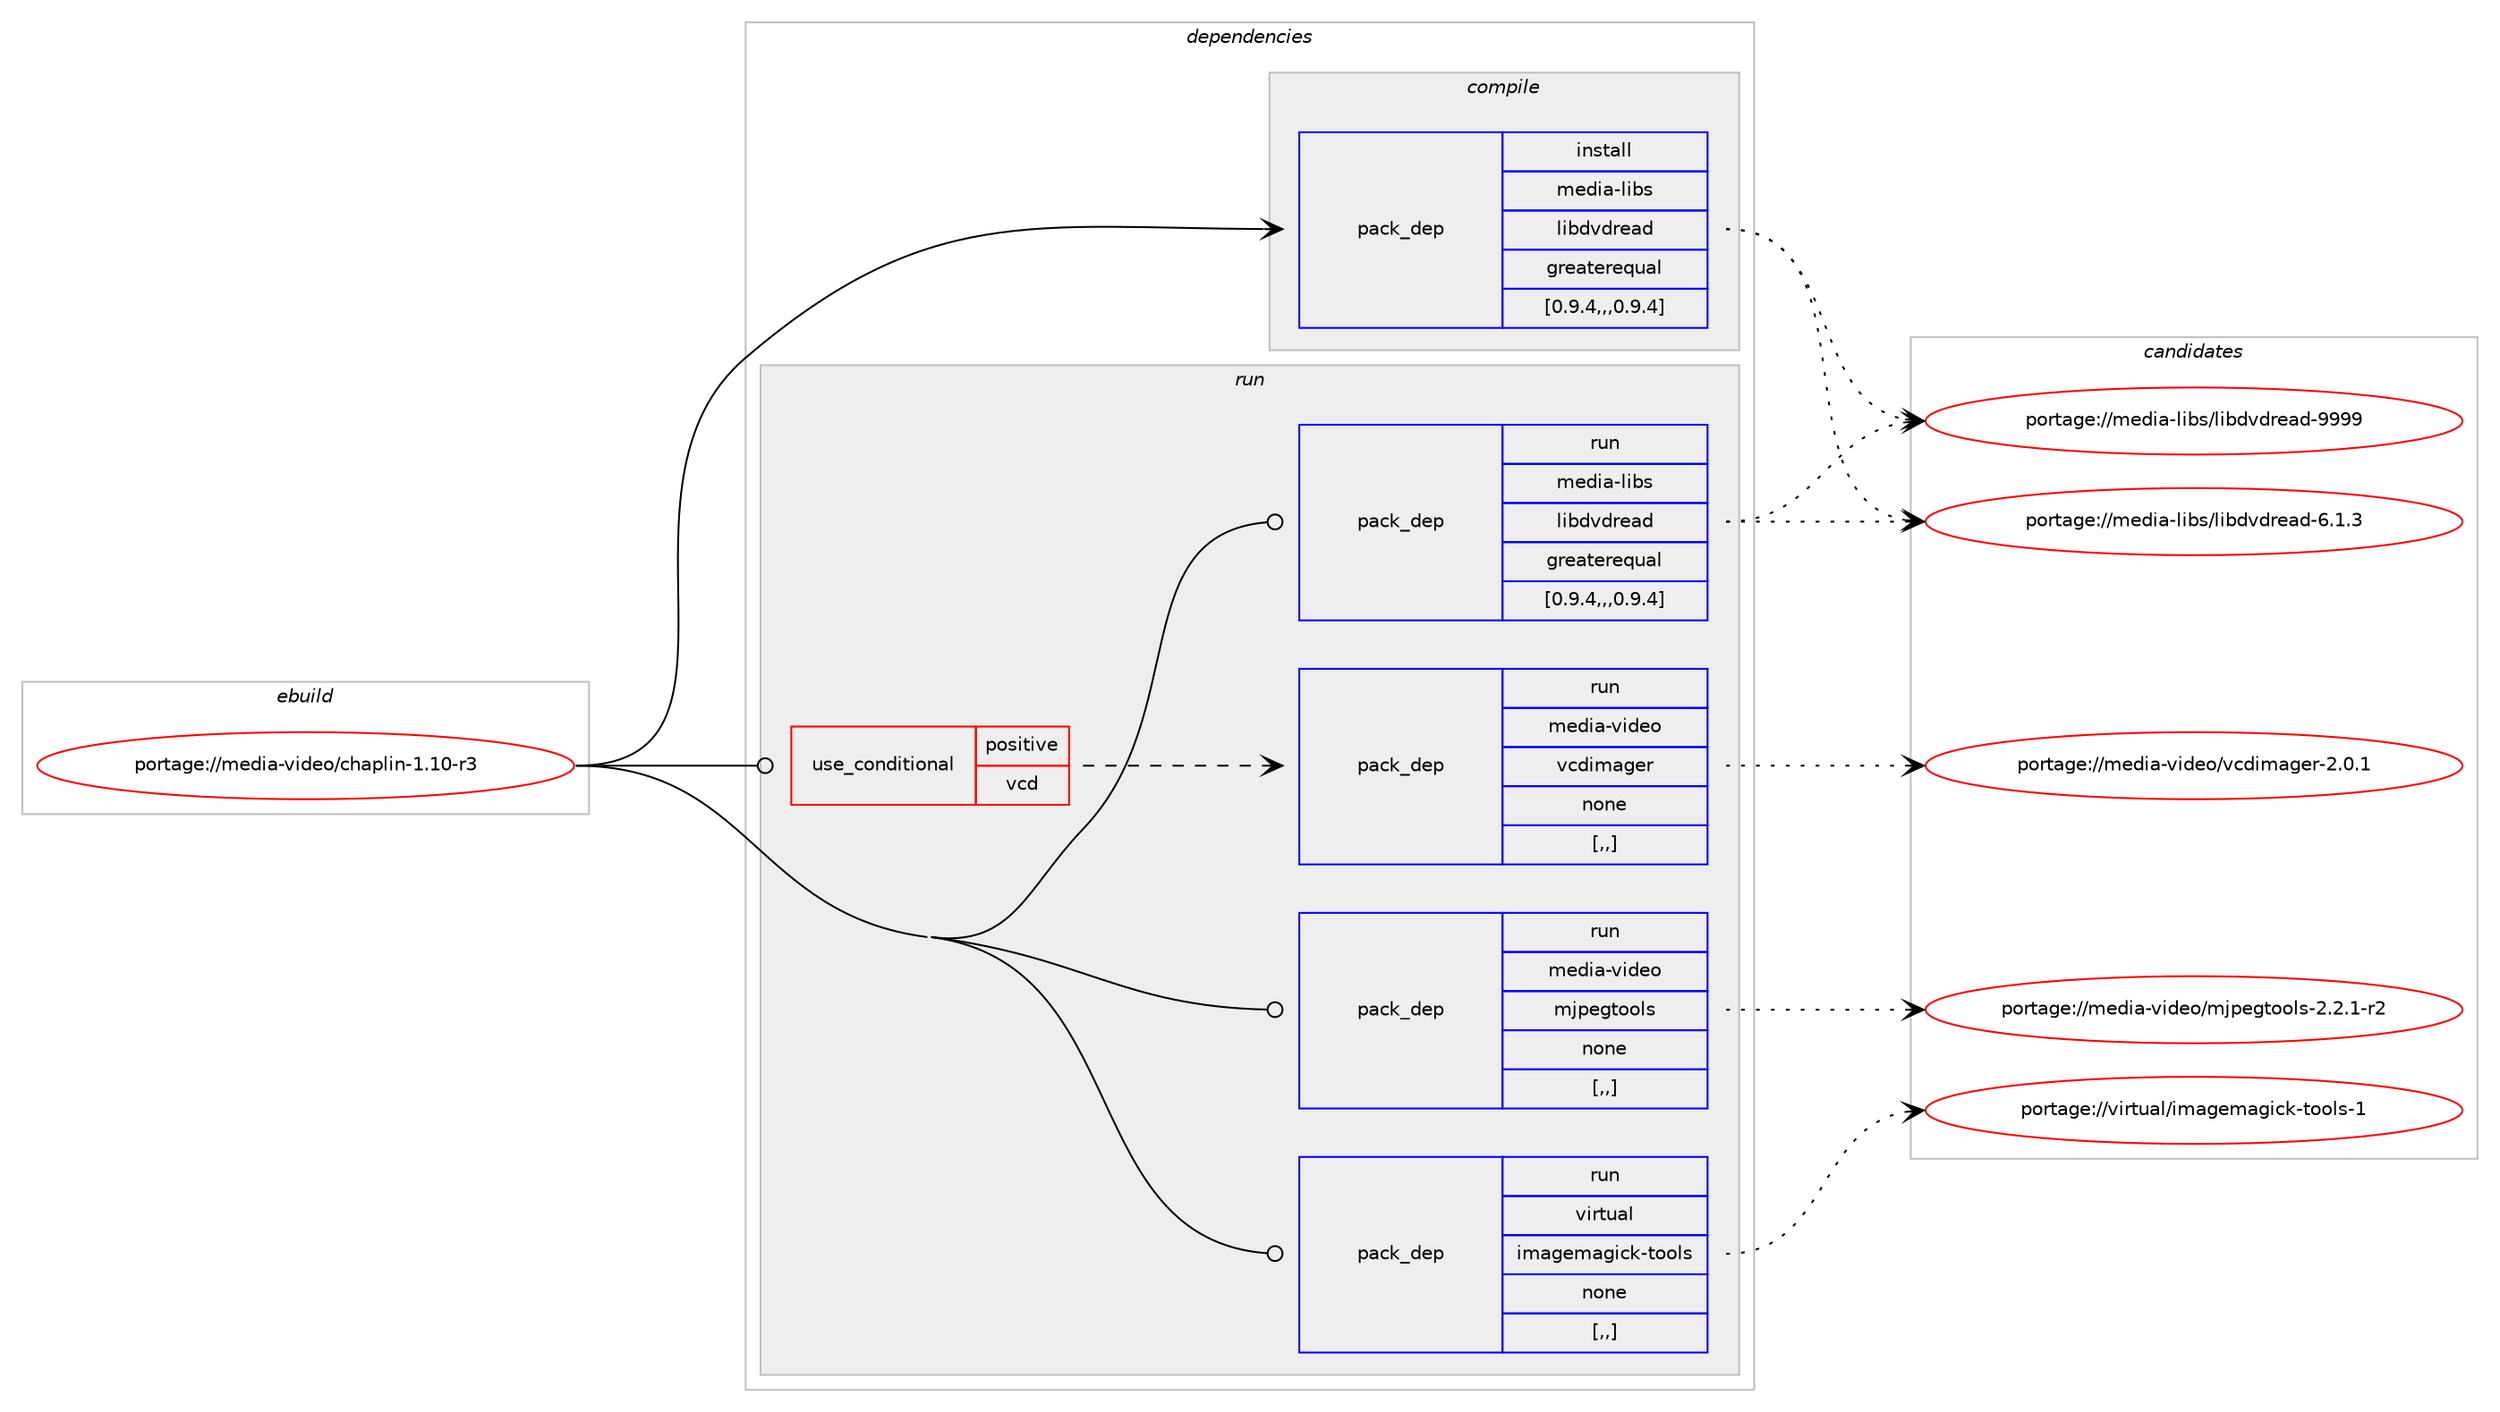 digraph prolog {

# *************
# Graph options
# *************

newrank=true;
concentrate=true;
compound=true;
graph [rankdir=LR,fontname=Helvetica,fontsize=10,ranksep=1.5];#, ranksep=2.5, nodesep=0.2];
edge  [arrowhead=vee];
node  [fontname=Helvetica,fontsize=10];

# **********
# The ebuild
# **********

subgraph cluster_leftcol {
color=gray;
label=<<i>ebuild</i>>;
id [label="portage://media-video/chaplin-1.10-r3", color=red, width=4, href="../media-video/chaplin-1.10-r3.svg"];
}

# ****************
# The dependencies
# ****************

subgraph cluster_midcol {
color=gray;
label=<<i>dependencies</i>>;
subgraph cluster_compile {
fillcolor="#eeeeee";
style=filled;
label=<<i>compile</i>>;
subgraph pack239899 {
dependency324942 [label=<<TABLE BORDER="0" CELLBORDER="1" CELLSPACING="0" CELLPADDING="4" WIDTH="220"><TR><TD ROWSPAN="6" CELLPADDING="30">pack_dep</TD></TR><TR><TD WIDTH="110">install</TD></TR><TR><TD>media-libs</TD></TR><TR><TD>libdvdread</TD></TR><TR><TD>greaterequal</TD></TR><TR><TD>[0.9.4,,,0.9.4]</TD></TR></TABLE>>, shape=none, color=blue];
}
id:e -> dependency324942:w [weight=20,style="solid",arrowhead="vee"];
}
subgraph cluster_compileandrun {
fillcolor="#eeeeee";
style=filled;
label=<<i>compile and run</i>>;
}
subgraph cluster_run {
fillcolor="#eeeeee";
style=filled;
label=<<i>run</i>>;
subgraph cond82538 {
dependency324943 [label=<<TABLE BORDER="0" CELLBORDER="1" CELLSPACING="0" CELLPADDING="4"><TR><TD ROWSPAN="3" CELLPADDING="10">use_conditional</TD></TR><TR><TD>positive</TD></TR><TR><TD>vcd</TD></TR></TABLE>>, shape=none, color=red];
subgraph pack239900 {
dependency324944 [label=<<TABLE BORDER="0" CELLBORDER="1" CELLSPACING="0" CELLPADDING="4" WIDTH="220"><TR><TD ROWSPAN="6" CELLPADDING="30">pack_dep</TD></TR><TR><TD WIDTH="110">run</TD></TR><TR><TD>media-video</TD></TR><TR><TD>vcdimager</TD></TR><TR><TD>none</TD></TR><TR><TD>[,,]</TD></TR></TABLE>>, shape=none, color=blue];
}
dependency324943:e -> dependency324944:w [weight=20,style="dashed",arrowhead="vee"];
}
id:e -> dependency324943:w [weight=20,style="solid",arrowhead="odot"];
subgraph pack239901 {
dependency324945 [label=<<TABLE BORDER="0" CELLBORDER="1" CELLSPACING="0" CELLPADDING="4" WIDTH="220"><TR><TD ROWSPAN="6" CELLPADDING="30">pack_dep</TD></TR><TR><TD WIDTH="110">run</TD></TR><TR><TD>media-libs</TD></TR><TR><TD>libdvdread</TD></TR><TR><TD>greaterequal</TD></TR><TR><TD>[0.9.4,,,0.9.4]</TD></TR></TABLE>>, shape=none, color=blue];
}
id:e -> dependency324945:w [weight=20,style="solid",arrowhead="odot"];
subgraph pack239902 {
dependency324946 [label=<<TABLE BORDER="0" CELLBORDER="1" CELLSPACING="0" CELLPADDING="4" WIDTH="220"><TR><TD ROWSPAN="6" CELLPADDING="30">pack_dep</TD></TR><TR><TD WIDTH="110">run</TD></TR><TR><TD>media-video</TD></TR><TR><TD>mjpegtools</TD></TR><TR><TD>none</TD></TR><TR><TD>[,,]</TD></TR></TABLE>>, shape=none, color=blue];
}
id:e -> dependency324946:w [weight=20,style="solid",arrowhead="odot"];
subgraph pack239903 {
dependency324947 [label=<<TABLE BORDER="0" CELLBORDER="1" CELLSPACING="0" CELLPADDING="4" WIDTH="220"><TR><TD ROWSPAN="6" CELLPADDING="30">pack_dep</TD></TR><TR><TD WIDTH="110">run</TD></TR><TR><TD>virtual</TD></TR><TR><TD>imagemagick-tools</TD></TR><TR><TD>none</TD></TR><TR><TD>[,,]</TD></TR></TABLE>>, shape=none, color=blue];
}
id:e -> dependency324947:w [weight=20,style="solid",arrowhead="odot"];
}
}

# **************
# The candidates
# **************

subgraph cluster_choices {
rank=same;
color=gray;
label=<<i>candidates</i>>;

subgraph choice239899 {
color=black;
nodesep=1;
choice1091011001059745108105981154710810598100118100114101971004557575757 [label="portage://media-libs/libdvdread-9999", color=red, width=4,href="../media-libs/libdvdread-9999.svg"];
choice109101100105974510810598115471081059810011810011410197100455446494651 [label="portage://media-libs/libdvdread-6.1.3", color=red, width=4,href="../media-libs/libdvdread-6.1.3.svg"];
dependency324942:e -> choice1091011001059745108105981154710810598100118100114101971004557575757:w [style=dotted,weight="100"];
dependency324942:e -> choice109101100105974510810598115471081059810011810011410197100455446494651:w [style=dotted,weight="100"];
}
subgraph choice239900 {
color=black;
nodesep=1;
choice1091011001059745118105100101111471189910010510997103101114455046484649 [label="portage://media-video/vcdimager-2.0.1", color=red, width=4,href="../media-video/vcdimager-2.0.1.svg"];
dependency324944:e -> choice1091011001059745118105100101111471189910010510997103101114455046484649:w [style=dotted,weight="100"];
}
subgraph choice239901 {
color=black;
nodesep=1;
choice1091011001059745108105981154710810598100118100114101971004557575757 [label="portage://media-libs/libdvdread-9999", color=red, width=4,href="../media-libs/libdvdread-9999.svg"];
choice109101100105974510810598115471081059810011810011410197100455446494651 [label="portage://media-libs/libdvdread-6.1.3", color=red, width=4,href="../media-libs/libdvdread-6.1.3.svg"];
dependency324945:e -> choice1091011001059745108105981154710810598100118100114101971004557575757:w [style=dotted,weight="100"];
dependency324945:e -> choice109101100105974510810598115471081059810011810011410197100455446494651:w [style=dotted,weight="100"];
}
subgraph choice239902 {
color=black;
nodesep=1;
choice1091011001059745118105100101111471091061121011031161111111081154550465046494511450 [label="portage://media-video/mjpegtools-2.2.1-r2", color=red, width=4,href="../media-video/mjpegtools-2.2.1-r2.svg"];
dependency324946:e -> choice1091011001059745118105100101111471091061121011031161111111081154550465046494511450:w [style=dotted,weight="100"];
}
subgraph choice239903 {
color=black;
nodesep=1;
choice1181051141161179710847105109971031011099710310599107451161111111081154549 [label="portage://virtual/imagemagick-tools-1", color=red, width=4,href="../virtual/imagemagick-tools-1.svg"];
dependency324947:e -> choice1181051141161179710847105109971031011099710310599107451161111111081154549:w [style=dotted,weight="100"];
}
}

}
